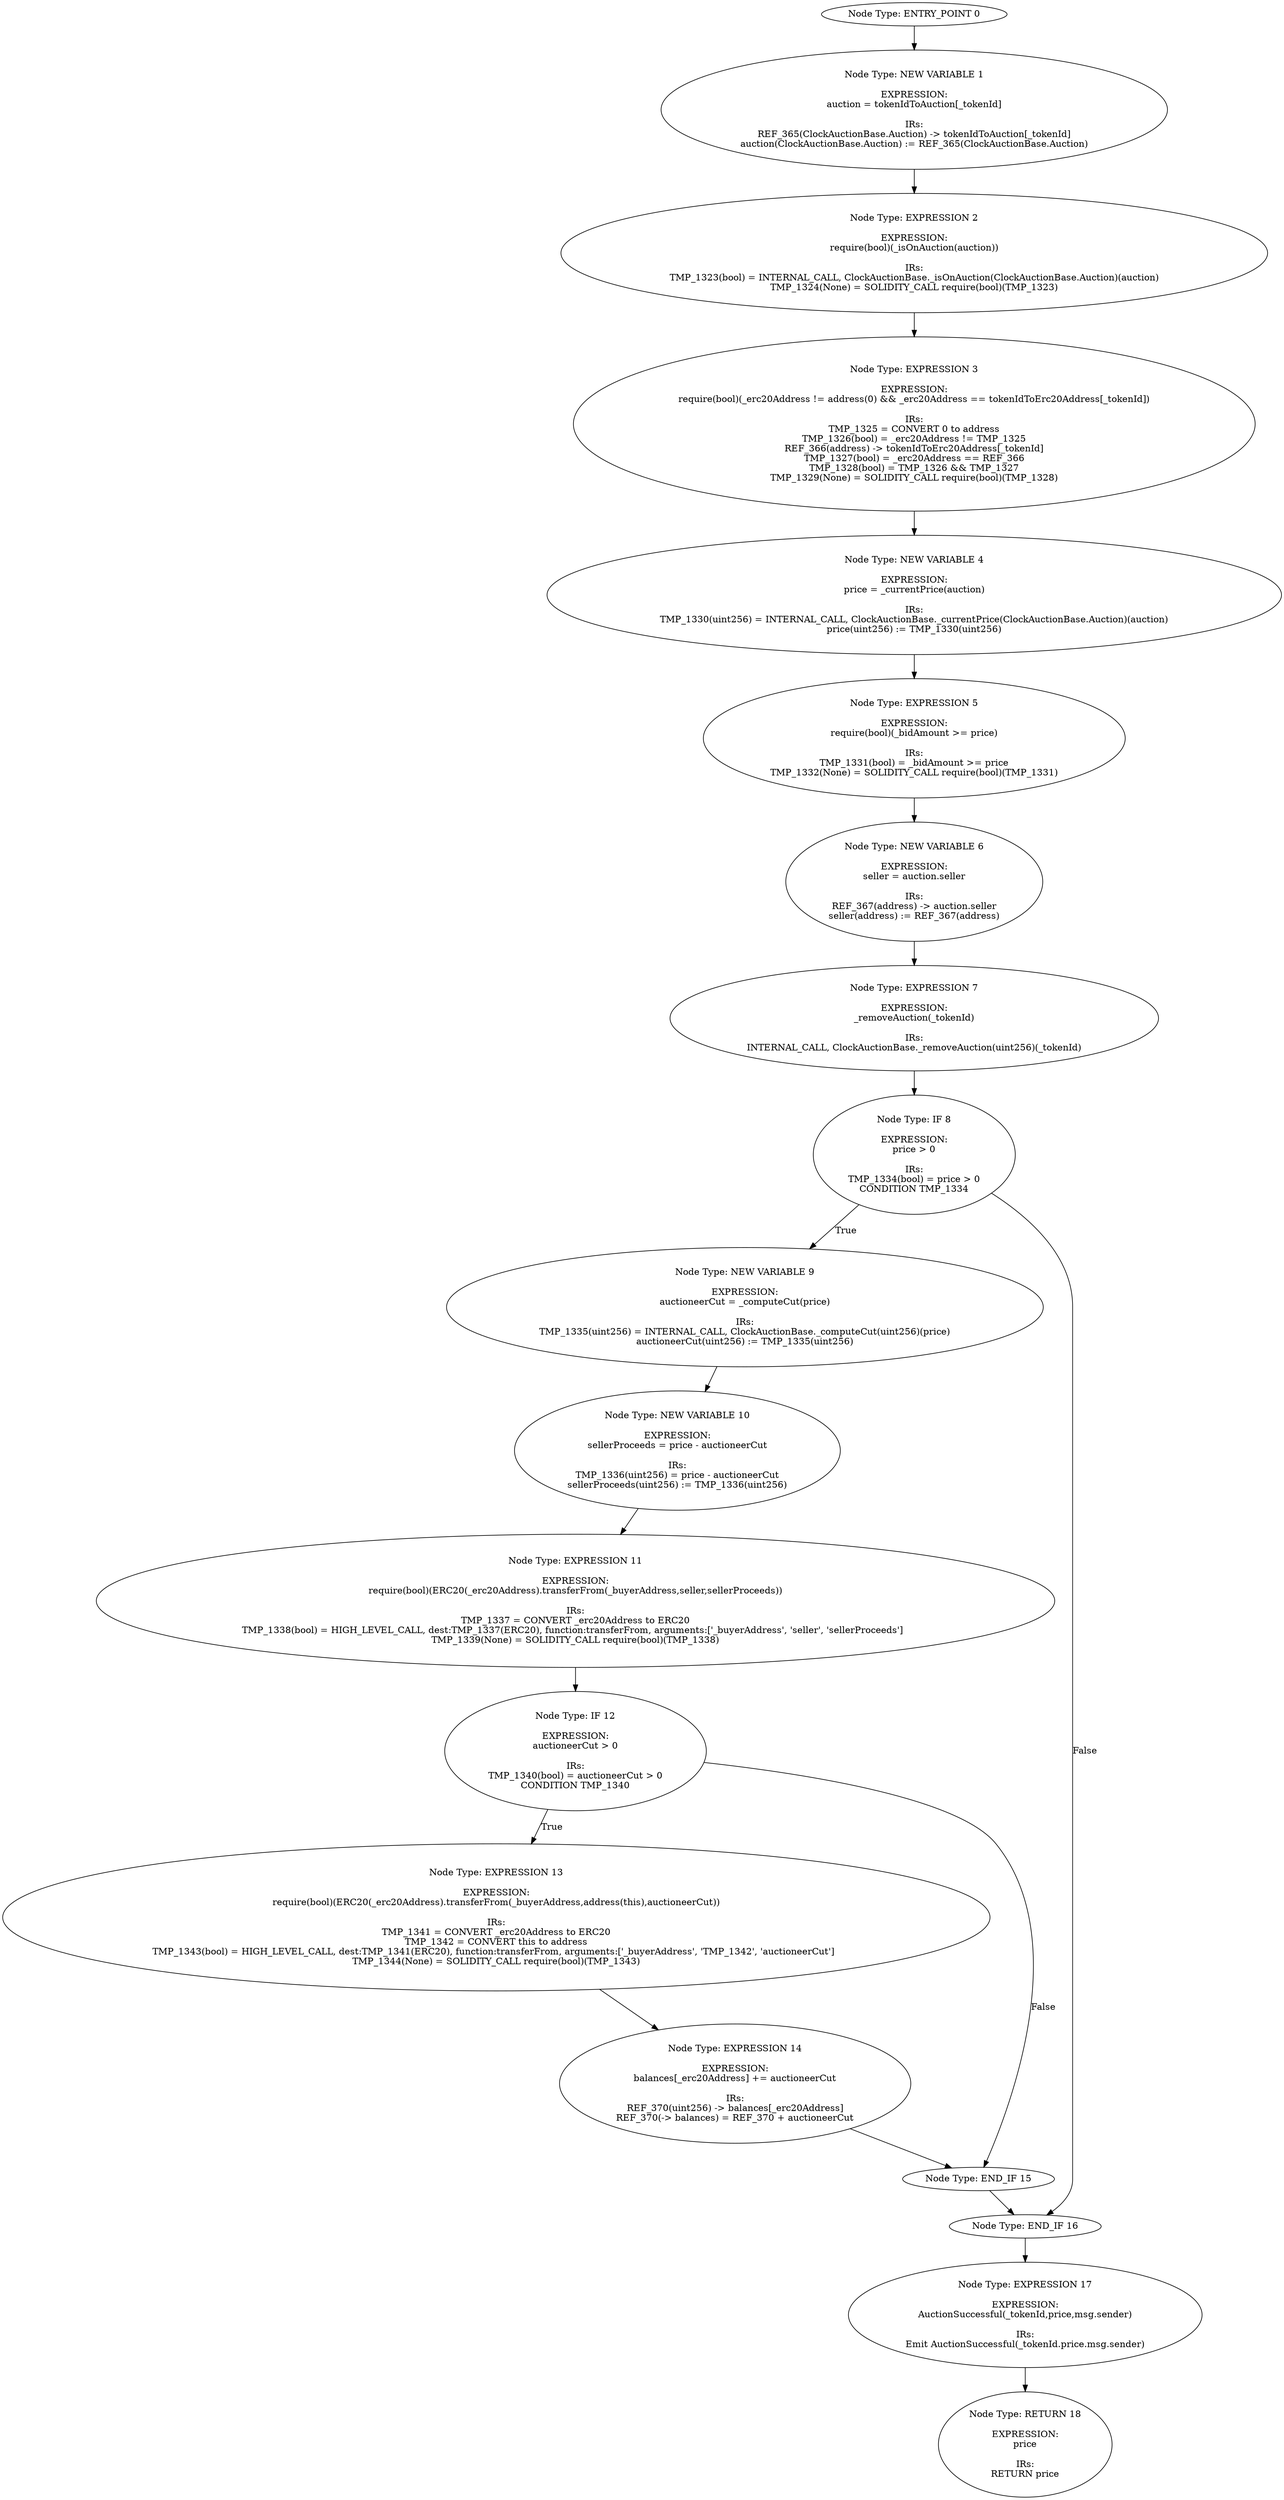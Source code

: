digraph{
0[label="Node Type: ENTRY_POINT 0
"];
0->1;
1[label="Node Type: NEW VARIABLE 1

EXPRESSION:
auction = tokenIdToAuction[_tokenId]

IRs:
REF_365(ClockAuctionBase.Auction) -> tokenIdToAuction[_tokenId]
auction(ClockAuctionBase.Auction) := REF_365(ClockAuctionBase.Auction)"];
1->2;
2[label="Node Type: EXPRESSION 2

EXPRESSION:
require(bool)(_isOnAuction(auction))

IRs:
TMP_1323(bool) = INTERNAL_CALL, ClockAuctionBase._isOnAuction(ClockAuctionBase.Auction)(auction)
TMP_1324(None) = SOLIDITY_CALL require(bool)(TMP_1323)"];
2->3;
3[label="Node Type: EXPRESSION 3

EXPRESSION:
require(bool)(_erc20Address != address(0) && _erc20Address == tokenIdToErc20Address[_tokenId])

IRs:
TMP_1325 = CONVERT 0 to address
TMP_1326(bool) = _erc20Address != TMP_1325
REF_366(address) -> tokenIdToErc20Address[_tokenId]
TMP_1327(bool) = _erc20Address == REF_366
TMP_1328(bool) = TMP_1326 && TMP_1327
TMP_1329(None) = SOLIDITY_CALL require(bool)(TMP_1328)"];
3->4;
4[label="Node Type: NEW VARIABLE 4

EXPRESSION:
price = _currentPrice(auction)

IRs:
TMP_1330(uint256) = INTERNAL_CALL, ClockAuctionBase._currentPrice(ClockAuctionBase.Auction)(auction)
price(uint256) := TMP_1330(uint256)"];
4->5;
5[label="Node Type: EXPRESSION 5

EXPRESSION:
require(bool)(_bidAmount >= price)

IRs:
TMP_1331(bool) = _bidAmount >= price
TMP_1332(None) = SOLIDITY_CALL require(bool)(TMP_1331)"];
5->6;
6[label="Node Type: NEW VARIABLE 6

EXPRESSION:
seller = auction.seller

IRs:
REF_367(address) -> auction.seller
seller(address) := REF_367(address)"];
6->7;
7[label="Node Type: EXPRESSION 7

EXPRESSION:
_removeAuction(_tokenId)

IRs:
INTERNAL_CALL, ClockAuctionBase._removeAuction(uint256)(_tokenId)"];
7->8;
8[label="Node Type: IF 8

EXPRESSION:
price > 0

IRs:
TMP_1334(bool) = price > 0
CONDITION TMP_1334"];
8->9[label="True"];
8->16[label="False"];
9[label="Node Type: NEW VARIABLE 9

EXPRESSION:
auctioneerCut = _computeCut(price)

IRs:
TMP_1335(uint256) = INTERNAL_CALL, ClockAuctionBase._computeCut(uint256)(price)
auctioneerCut(uint256) := TMP_1335(uint256)"];
9->10;
10[label="Node Type: NEW VARIABLE 10

EXPRESSION:
sellerProceeds = price - auctioneerCut

IRs:
TMP_1336(uint256) = price - auctioneerCut
sellerProceeds(uint256) := TMP_1336(uint256)"];
10->11;
11[label="Node Type: EXPRESSION 11

EXPRESSION:
require(bool)(ERC20(_erc20Address).transferFrom(_buyerAddress,seller,sellerProceeds))

IRs:
TMP_1337 = CONVERT _erc20Address to ERC20
TMP_1338(bool) = HIGH_LEVEL_CALL, dest:TMP_1337(ERC20), function:transferFrom, arguments:['_buyerAddress', 'seller', 'sellerProceeds']  
TMP_1339(None) = SOLIDITY_CALL require(bool)(TMP_1338)"];
11->12;
12[label="Node Type: IF 12

EXPRESSION:
auctioneerCut > 0

IRs:
TMP_1340(bool) = auctioneerCut > 0
CONDITION TMP_1340"];
12->13[label="True"];
12->15[label="False"];
13[label="Node Type: EXPRESSION 13

EXPRESSION:
require(bool)(ERC20(_erc20Address).transferFrom(_buyerAddress,address(this),auctioneerCut))

IRs:
TMP_1341 = CONVERT _erc20Address to ERC20
TMP_1342 = CONVERT this to address
TMP_1343(bool) = HIGH_LEVEL_CALL, dest:TMP_1341(ERC20), function:transferFrom, arguments:['_buyerAddress', 'TMP_1342', 'auctioneerCut']  
TMP_1344(None) = SOLIDITY_CALL require(bool)(TMP_1343)"];
13->14;
14[label="Node Type: EXPRESSION 14

EXPRESSION:
balances[_erc20Address] += auctioneerCut

IRs:
REF_370(uint256) -> balances[_erc20Address]
REF_370(-> balances) = REF_370 + auctioneerCut"];
14->15;
15[label="Node Type: END_IF 15
"];
15->16;
16[label="Node Type: END_IF 16
"];
16->17;
17[label="Node Type: EXPRESSION 17

EXPRESSION:
AuctionSuccessful(_tokenId,price,msg.sender)

IRs:
Emit AuctionSuccessful(_tokenId.price.msg.sender)"];
17->18;
18[label="Node Type: RETURN 18

EXPRESSION:
price

IRs:
RETURN price"];
}
